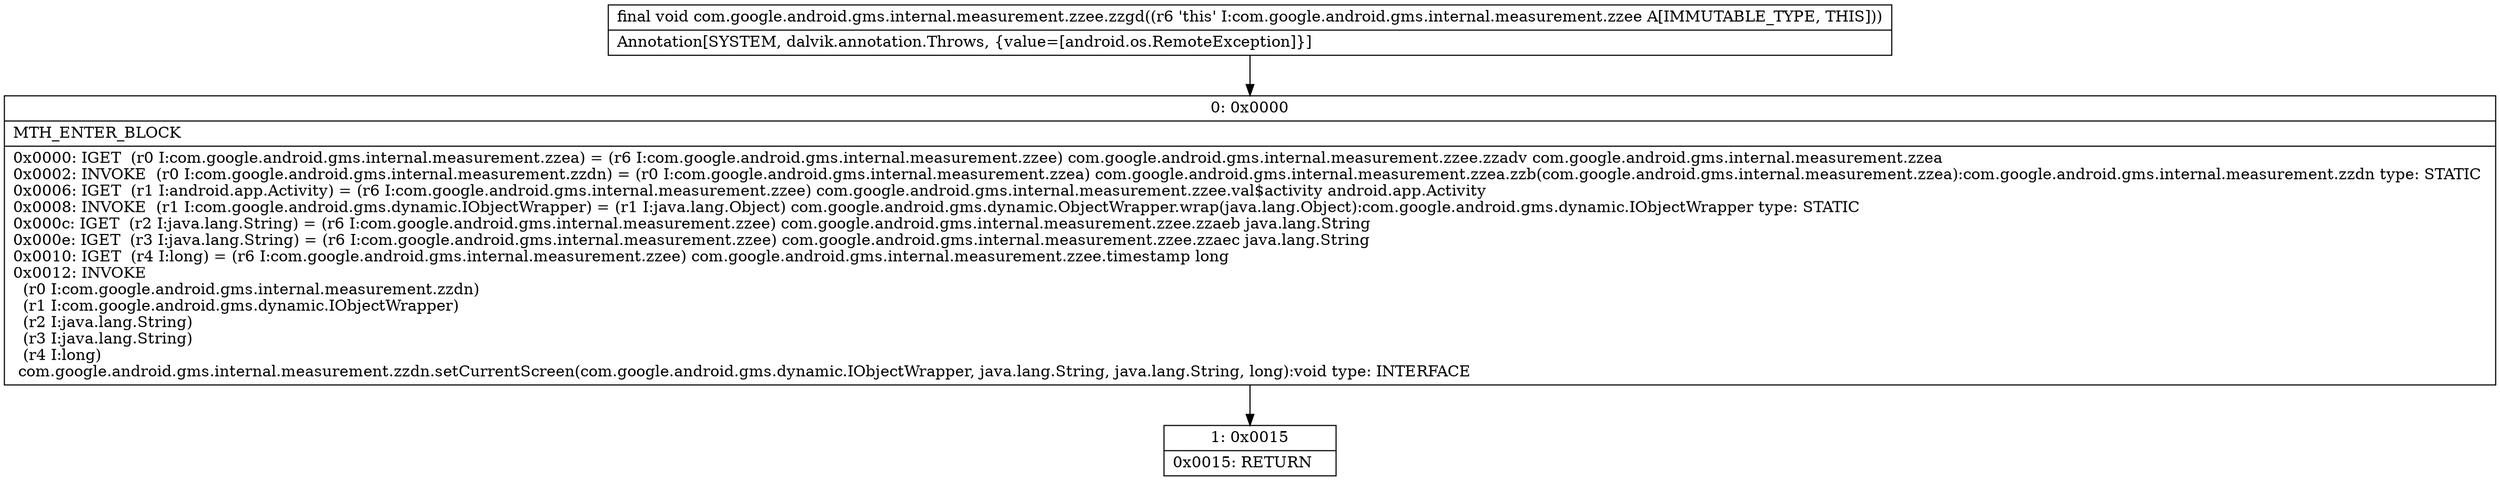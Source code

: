 digraph "CFG forcom.google.android.gms.internal.measurement.zzee.zzgd()V" {
Node_0 [shape=record,label="{0\:\ 0x0000|MTH_ENTER_BLOCK\l|0x0000: IGET  (r0 I:com.google.android.gms.internal.measurement.zzea) = (r6 I:com.google.android.gms.internal.measurement.zzee) com.google.android.gms.internal.measurement.zzee.zzadv com.google.android.gms.internal.measurement.zzea \l0x0002: INVOKE  (r0 I:com.google.android.gms.internal.measurement.zzdn) = (r0 I:com.google.android.gms.internal.measurement.zzea) com.google.android.gms.internal.measurement.zzea.zzb(com.google.android.gms.internal.measurement.zzea):com.google.android.gms.internal.measurement.zzdn type: STATIC \l0x0006: IGET  (r1 I:android.app.Activity) = (r6 I:com.google.android.gms.internal.measurement.zzee) com.google.android.gms.internal.measurement.zzee.val$activity android.app.Activity \l0x0008: INVOKE  (r1 I:com.google.android.gms.dynamic.IObjectWrapper) = (r1 I:java.lang.Object) com.google.android.gms.dynamic.ObjectWrapper.wrap(java.lang.Object):com.google.android.gms.dynamic.IObjectWrapper type: STATIC \l0x000c: IGET  (r2 I:java.lang.String) = (r6 I:com.google.android.gms.internal.measurement.zzee) com.google.android.gms.internal.measurement.zzee.zzaeb java.lang.String \l0x000e: IGET  (r3 I:java.lang.String) = (r6 I:com.google.android.gms.internal.measurement.zzee) com.google.android.gms.internal.measurement.zzee.zzaec java.lang.String \l0x0010: IGET  (r4 I:long) = (r6 I:com.google.android.gms.internal.measurement.zzee) com.google.android.gms.internal.measurement.zzee.timestamp long \l0x0012: INVOKE  \l  (r0 I:com.google.android.gms.internal.measurement.zzdn)\l  (r1 I:com.google.android.gms.dynamic.IObjectWrapper)\l  (r2 I:java.lang.String)\l  (r3 I:java.lang.String)\l  (r4 I:long)\l com.google.android.gms.internal.measurement.zzdn.setCurrentScreen(com.google.android.gms.dynamic.IObjectWrapper, java.lang.String, java.lang.String, long):void type: INTERFACE \l}"];
Node_1 [shape=record,label="{1\:\ 0x0015|0x0015: RETURN   \l}"];
MethodNode[shape=record,label="{final void com.google.android.gms.internal.measurement.zzee.zzgd((r6 'this' I:com.google.android.gms.internal.measurement.zzee A[IMMUTABLE_TYPE, THIS]))  | Annotation[SYSTEM, dalvik.annotation.Throws, \{value=[android.os.RemoteException]\}]\l}"];
MethodNode -> Node_0;
Node_0 -> Node_1;
}


